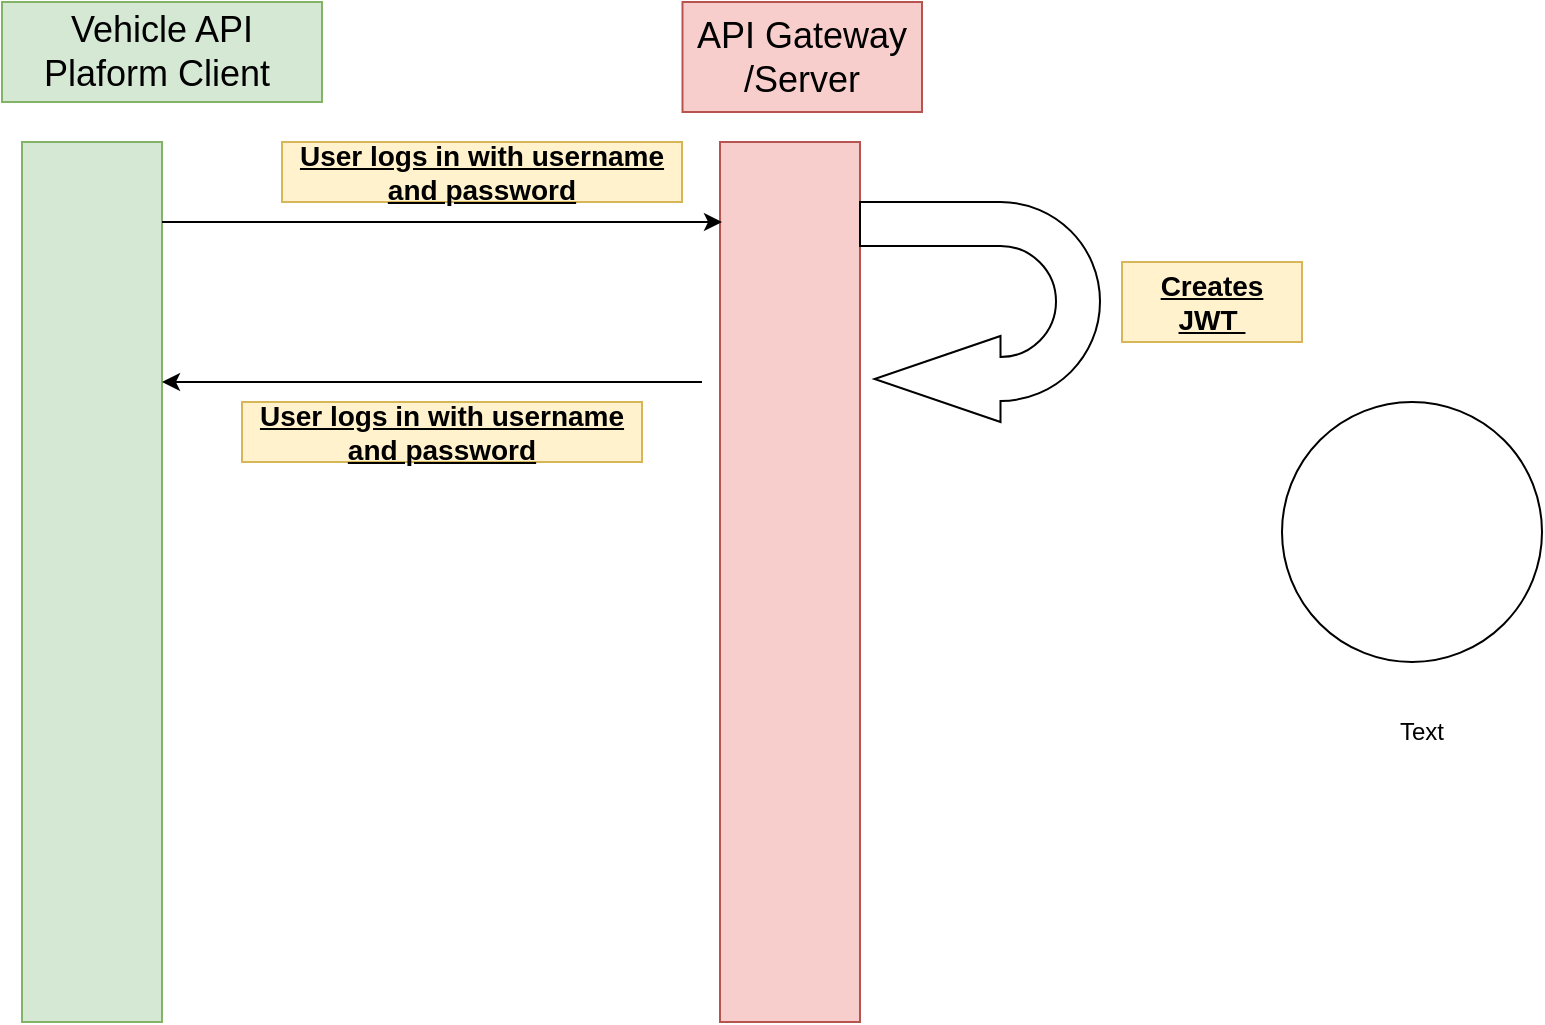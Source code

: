 <mxfile version="24.1.0" type="github">
  <diagram name="Page-1" id="UNUDo0O3_mLKlrL9Lq1i">
    <mxGraphModel dx="1189" dy="645" grid="1" gridSize="10" guides="1" tooltips="1" connect="1" arrows="1" fold="1" page="1" pageScale="1" pageWidth="850" pageHeight="1100" math="0" shadow="0">
      <root>
        <mxCell id="0" />
        <mxCell id="1" parent="0" />
        <mxCell id="A4L2Zy4J4G8Mrj_-fiLB-4" value="" style="html=1;points=[[0,0,0,0,5],[0,1,0,0,-5],[1,0,0,0,5],[1,1,0,0,-5]];perimeter=orthogonalPerimeter;outlineConnect=0;targetShapes=umlLifeline;portConstraint=eastwest;newEdgeStyle={&quot;curved&quot;:0,&quot;rounded&quot;:0};fillColor=#d5e8d4;strokeColor=#82b366;" vertex="1" parent="1">
          <mxGeometry x="80" y="120" width="70" height="440" as="geometry" />
        </mxCell>
        <mxCell id="A4L2Zy4J4G8Mrj_-fiLB-5" value="" style="html=1;points=[[0,0,0,0,5],[0,1,0,0,-5],[1,0,0,0,5],[1,1,0,0,-5]];perimeter=orthogonalPerimeter;outlineConnect=0;targetShapes=umlLifeline;portConstraint=eastwest;newEdgeStyle={&quot;curved&quot;:0,&quot;rounded&quot;:0};fillColor=#f8cecc;strokeColor=#b85450;" vertex="1" parent="1">
          <mxGeometry x="429" y="120" width="70" height="440" as="geometry" />
        </mxCell>
        <mxCell id="A4L2Zy4J4G8Mrj_-fiLB-6" value="&lt;font style=&quot;font-size: 18px;&quot;&gt;Vehicle API Plaform Client&amp;nbsp;&lt;/font&gt;" style="text;html=1;align=center;verticalAlign=middle;whiteSpace=wrap;rounded=0;fillColor=#d5e8d4;strokeColor=#82b366;" vertex="1" parent="1">
          <mxGeometry x="70" y="50" width="160" height="50" as="geometry" />
        </mxCell>
        <mxCell id="A4L2Zy4J4G8Mrj_-fiLB-7" value="&lt;font style=&quot;font-size: 18px;&quot;&gt;API Gateway /Server&lt;/font&gt;" style="text;html=1;align=center;verticalAlign=middle;whiteSpace=wrap;rounded=0;fillColor=#f8cecc;strokeColor=#b85450;" vertex="1" parent="1">
          <mxGeometry x="410.25" y="50" width="119.75" height="55" as="geometry" />
        </mxCell>
        <mxCell id="A4L2Zy4J4G8Mrj_-fiLB-8" value="" style="ellipse;whiteSpace=wrap;html=1;aspect=fixed;" vertex="1" parent="1">
          <mxGeometry x="710" y="250" width="130" height="130" as="geometry" />
        </mxCell>
        <mxCell id="A4L2Zy4J4G8Mrj_-fiLB-9" value="Text" style="text;html=1;align=center;verticalAlign=middle;whiteSpace=wrap;rounded=0;" vertex="1" parent="1">
          <mxGeometry x="750" y="400" width="60" height="30" as="geometry" />
        </mxCell>
        <mxCell id="A4L2Zy4J4G8Mrj_-fiLB-10" value="" style="endArrow=classic;html=1;rounded=0;" edge="1" parent="1">
          <mxGeometry width="50" height="50" relative="1" as="geometry">
            <mxPoint x="150" y="160" as="sourcePoint" />
            <mxPoint x="430" y="160" as="targetPoint" />
          </mxGeometry>
        </mxCell>
        <mxCell id="A4L2Zy4J4G8Mrj_-fiLB-11" value="&lt;font style=&quot;font-size: 14px;&quot;&gt;&lt;b&gt;&lt;u&gt;User logs in with username and password&lt;/u&gt;&lt;/b&gt;&lt;/font&gt;" style="text;html=1;align=center;verticalAlign=middle;whiteSpace=wrap;rounded=0;fillColor=#fff2cc;strokeColor=#d6b656;" vertex="1" parent="1">
          <mxGeometry x="210" y="120" width="200" height="30" as="geometry" />
        </mxCell>
        <mxCell id="A4L2Zy4J4G8Mrj_-fiLB-13" value="" style="html=1;shadow=0;dashed=0;align=center;verticalAlign=middle;shape=mxgraph.arrows2.uTurnArrow;dy=11;arrowHead=43;dx2=62.97;rotation=-180;" vertex="1" parent="1">
          <mxGeometry x="499" y="150" width="120" height="110" as="geometry" />
        </mxCell>
        <mxCell id="A4L2Zy4J4G8Mrj_-fiLB-14" value="&lt;span style=&quot;font-size: 14px;&quot;&gt;&lt;b&gt;&lt;u&gt;Creates JWT&amp;nbsp;&lt;/u&gt;&lt;/b&gt;&lt;/span&gt;" style="text;html=1;align=center;verticalAlign=middle;whiteSpace=wrap;rounded=0;fillColor=#fff2cc;strokeColor=#d6b656;" vertex="1" parent="1">
          <mxGeometry x="630" y="180" width="90" height="40" as="geometry" />
        </mxCell>
        <mxCell id="A4L2Zy4J4G8Mrj_-fiLB-15" value="" style="endArrow=classic;html=1;rounded=0;" edge="1" parent="1" target="A4L2Zy4J4G8Mrj_-fiLB-4">
          <mxGeometry width="50" height="50" relative="1" as="geometry">
            <mxPoint x="420" y="240" as="sourcePoint" />
            <mxPoint x="180" y="220" as="targetPoint" />
          </mxGeometry>
        </mxCell>
        <mxCell id="A4L2Zy4J4G8Mrj_-fiLB-16" value="&lt;font style=&quot;font-size: 14px;&quot;&gt;&lt;b&gt;&lt;u&gt;User logs in with username and password&lt;/u&gt;&lt;/b&gt;&lt;/font&gt;" style="text;html=1;align=center;verticalAlign=middle;whiteSpace=wrap;rounded=0;fillColor=#fff2cc;strokeColor=#d6b656;" vertex="1" parent="1">
          <mxGeometry x="190" y="250" width="200" height="30" as="geometry" />
        </mxCell>
      </root>
    </mxGraphModel>
  </diagram>
</mxfile>
